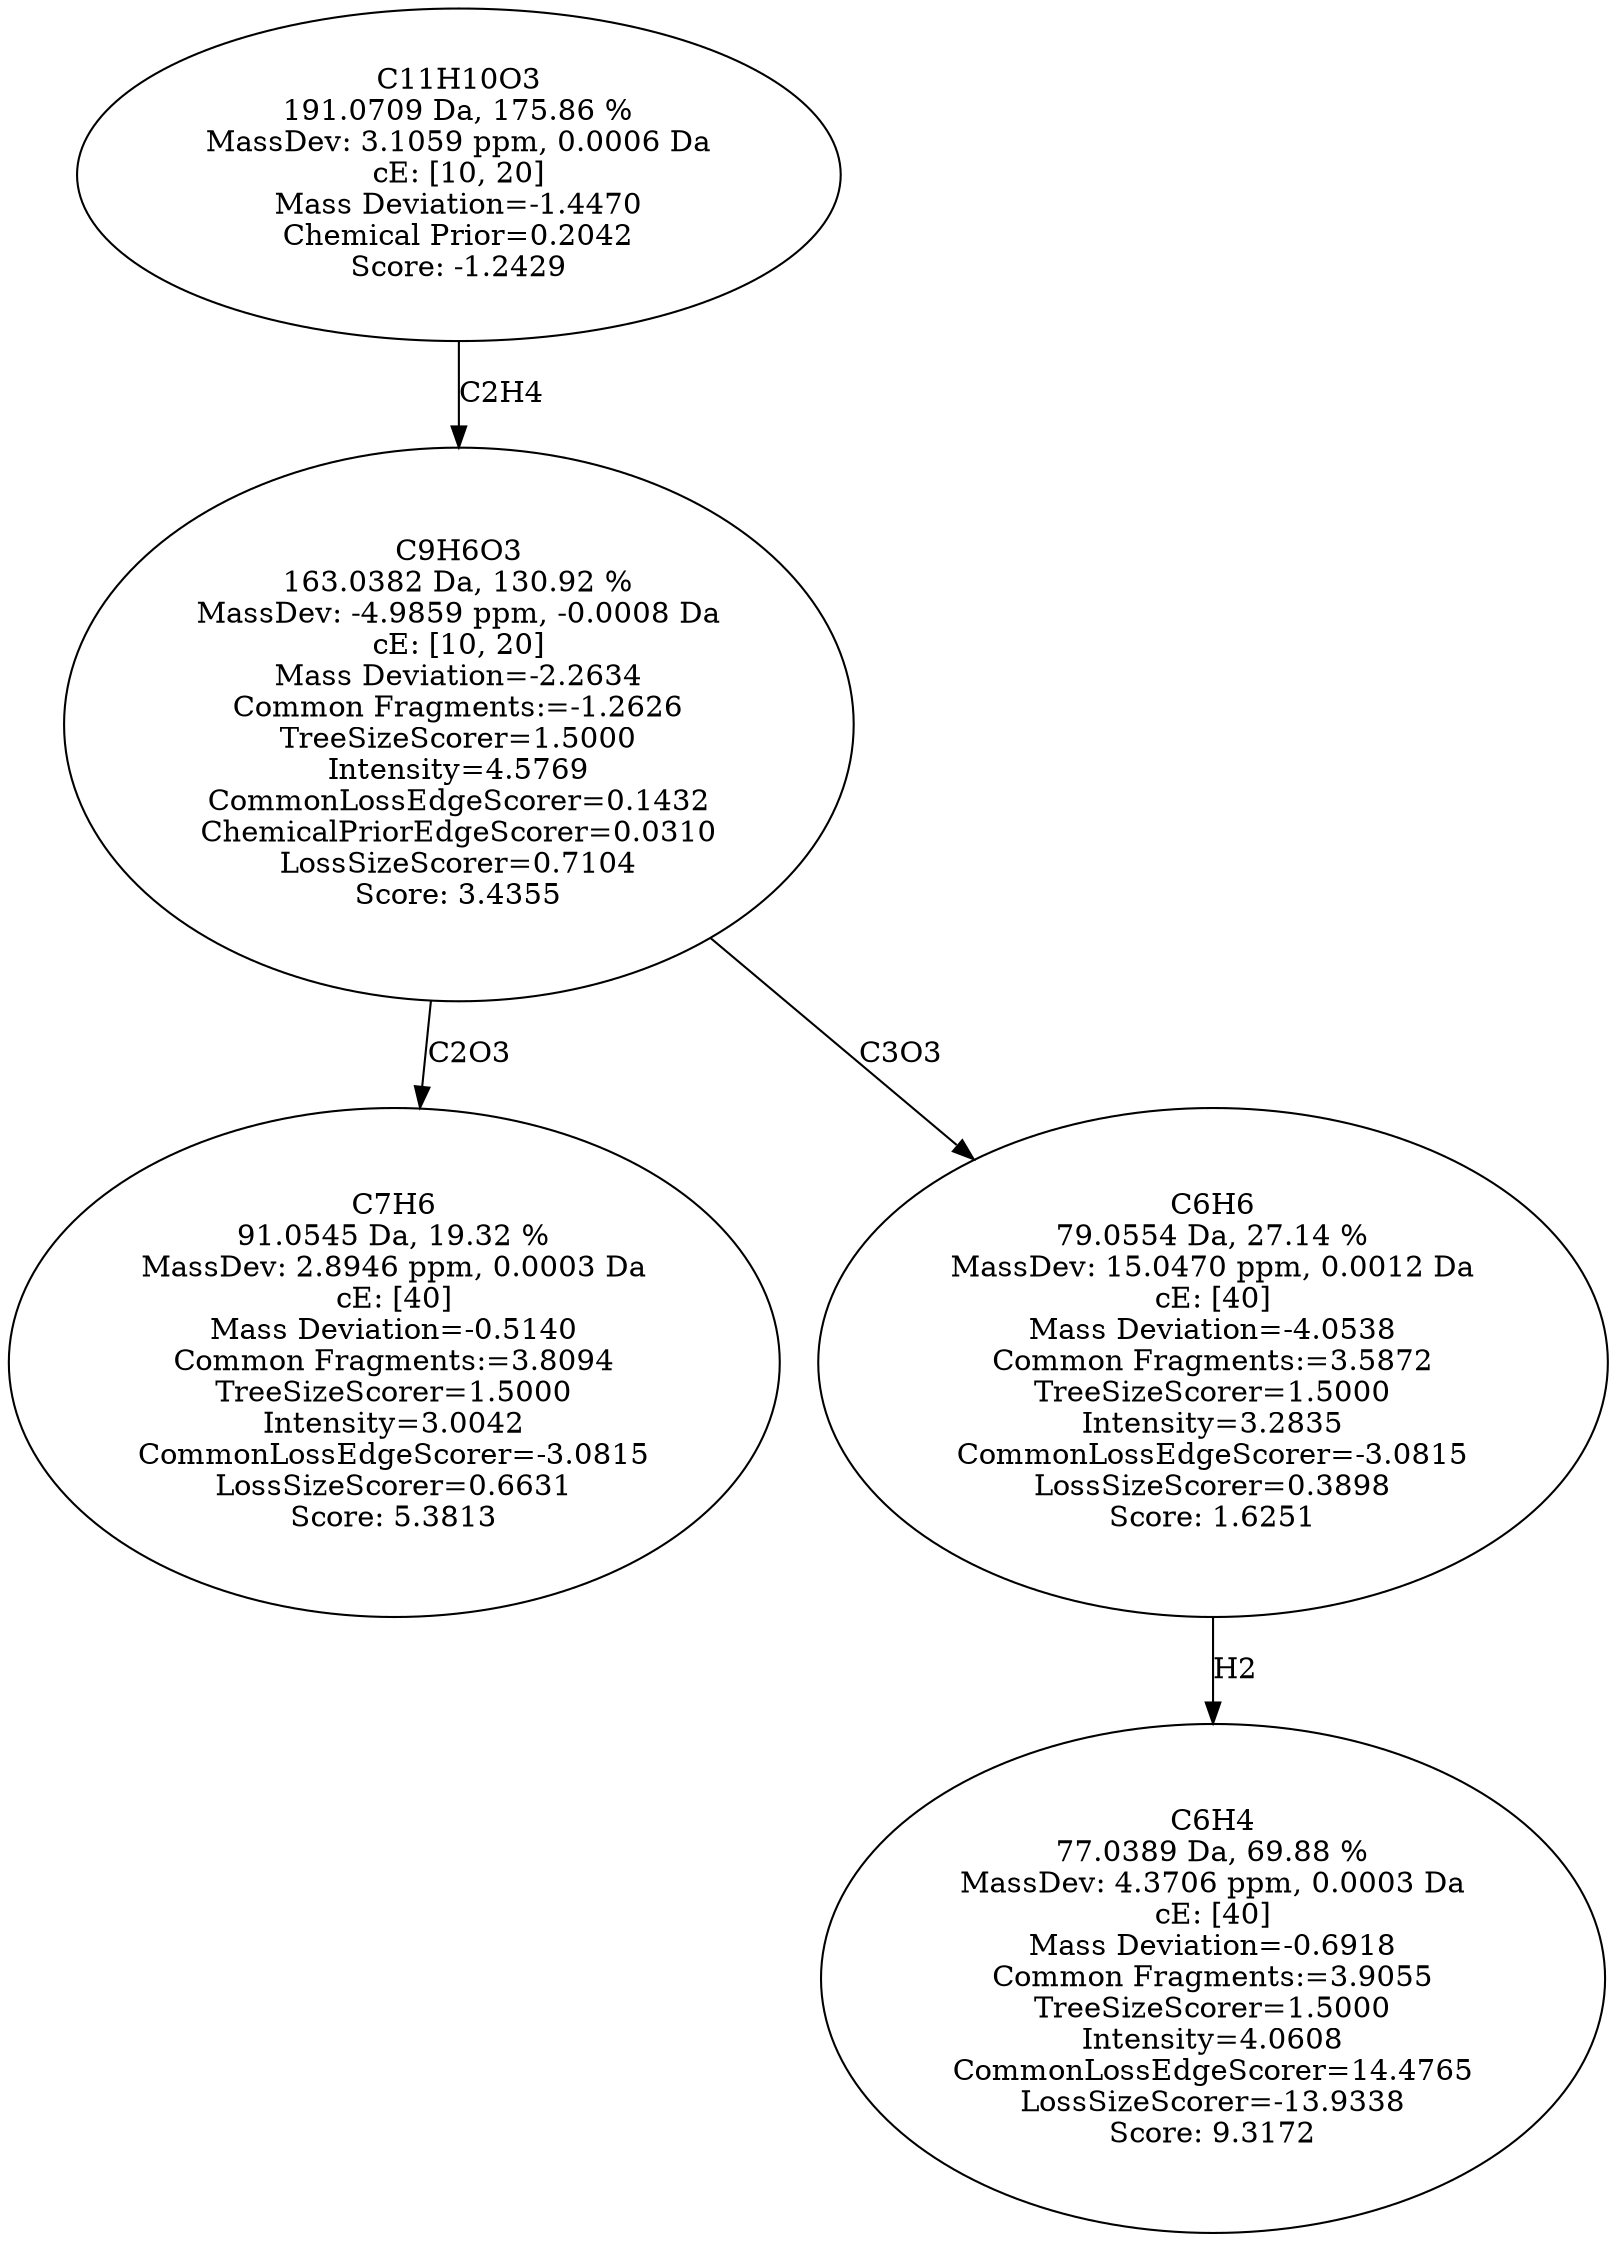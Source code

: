 strict digraph {
v1 [label="C7H6\n91.0545 Da, 19.32 %\nMassDev: 2.8946 ppm, 0.0003 Da\ncE: [40]\nMass Deviation=-0.5140\nCommon Fragments:=3.8094\nTreeSizeScorer=1.5000\nIntensity=3.0042\nCommonLossEdgeScorer=-3.0815\nLossSizeScorer=0.6631\nScore: 5.3813"];
v2 [label="C6H4\n77.0389 Da, 69.88 %\nMassDev: 4.3706 ppm, 0.0003 Da\ncE: [40]\nMass Deviation=-0.6918\nCommon Fragments:=3.9055\nTreeSizeScorer=1.5000\nIntensity=4.0608\nCommonLossEdgeScorer=14.4765\nLossSizeScorer=-13.9338\nScore: 9.3172"];
v3 [label="C6H6\n79.0554 Da, 27.14 %\nMassDev: 15.0470 ppm, 0.0012 Da\ncE: [40]\nMass Deviation=-4.0538\nCommon Fragments:=3.5872\nTreeSizeScorer=1.5000\nIntensity=3.2835\nCommonLossEdgeScorer=-3.0815\nLossSizeScorer=0.3898\nScore: 1.6251"];
v4 [label="C9H6O3\n163.0382 Da, 130.92 %\nMassDev: -4.9859 ppm, -0.0008 Da\ncE: [10, 20]\nMass Deviation=-2.2634\nCommon Fragments:=-1.2626\nTreeSizeScorer=1.5000\nIntensity=4.5769\nCommonLossEdgeScorer=0.1432\nChemicalPriorEdgeScorer=0.0310\nLossSizeScorer=0.7104\nScore: 3.4355"];
v5 [label="C11H10O3\n191.0709 Da, 175.86 %\nMassDev: 3.1059 ppm, 0.0006 Da\ncE: [10, 20]\nMass Deviation=-1.4470\nChemical Prior=0.2042\nScore: -1.2429"];
v4 -> v1 [label="C2O3"];
v3 -> v2 [label="H2"];
v4 -> v3 [label="C3O3"];
v5 -> v4 [label="C2H4"];
}
